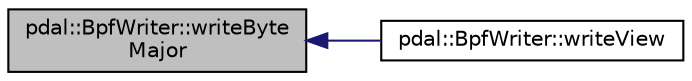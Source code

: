 digraph "pdal::BpfWriter::writeByteMajor"
{
  edge [fontname="Helvetica",fontsize="10",labelfontname="Helvetica",labelfontsize="10"];
  node [fontname="Helvetica",fontsize="10",shape=record];
  rankdir="LR";
  Node1 [label="pdal::BpfWriter::writeByte\lMajor",height=0.2,width=0.4,color="black", fillcolor="grey75", style="filled", fontcolor="black"];
  Node1 -> Node2 [dir="back",color="midnightblue",fontsize="10",style="solid",fontname="Helvetica"];
  Node2 [label="pdal::BpfWriter::writeView",height=0.2,width=0.4,color="black", fillcolor="white", style="filled",URL="$classpdal_1_1BpfWriter.html#a71c9a5ddf2ceb9ccbdeff31b01c366c2"];
}
